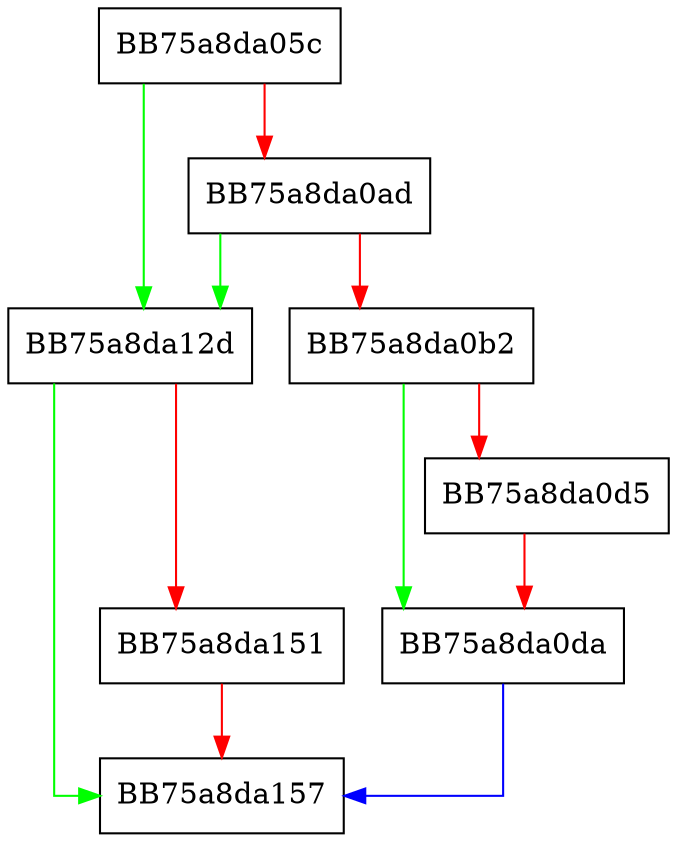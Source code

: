 digraph set_logger {
  node [shape="box"];
  graph [splines=ortho];
  BB75a8da05c -> BB75a8da12d [color="green"];
  BB75a8da05c -> BB75a8da0ad [color="red"];
  BB75a8da0ad -> BB75a8da12d [color="green"];
  BB75a8da0ad -> BB75a8da0b2 [color="red"];
  BB75a8da0b2 -> BB75a8da0da [color="green"];
  BB75a8da0b2 -> BB75a8da0d5 [color="red"];
  BB75a8da0d5 -> BB75a8da0da [color="red"];
  BB75a8da0da -> BB75a8da157 [color="blue"];
  BB75a8da12d -> BB75a8da157 [color="green"];
  BB75a8da12d -> BB75a8da151 [color="red"];
  BB75a8da151 -> BB75a8da157 [color="red"];
}
